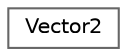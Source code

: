 digraph "Graphical Class Hierarchy"
{
 // LATEX_PDF_SIZE
  bgcolor="transparent";
  edge [fontname=Helvetica,fontsize=10,labelfontname=Helvetica,labelfontsize=10];
  node [fontname=Helvetica,fontsize=10,shape=box,height=0.2,width=0.4];
  rankdir="LR";
  Node0 [id="Node000000",label="Vector2",height=0.2,width=0.4,color="grey40", fillcolor="white", style="filled",URL="$structVector2.html",tooltip="Simple structure representing a 2D vector."];
}
